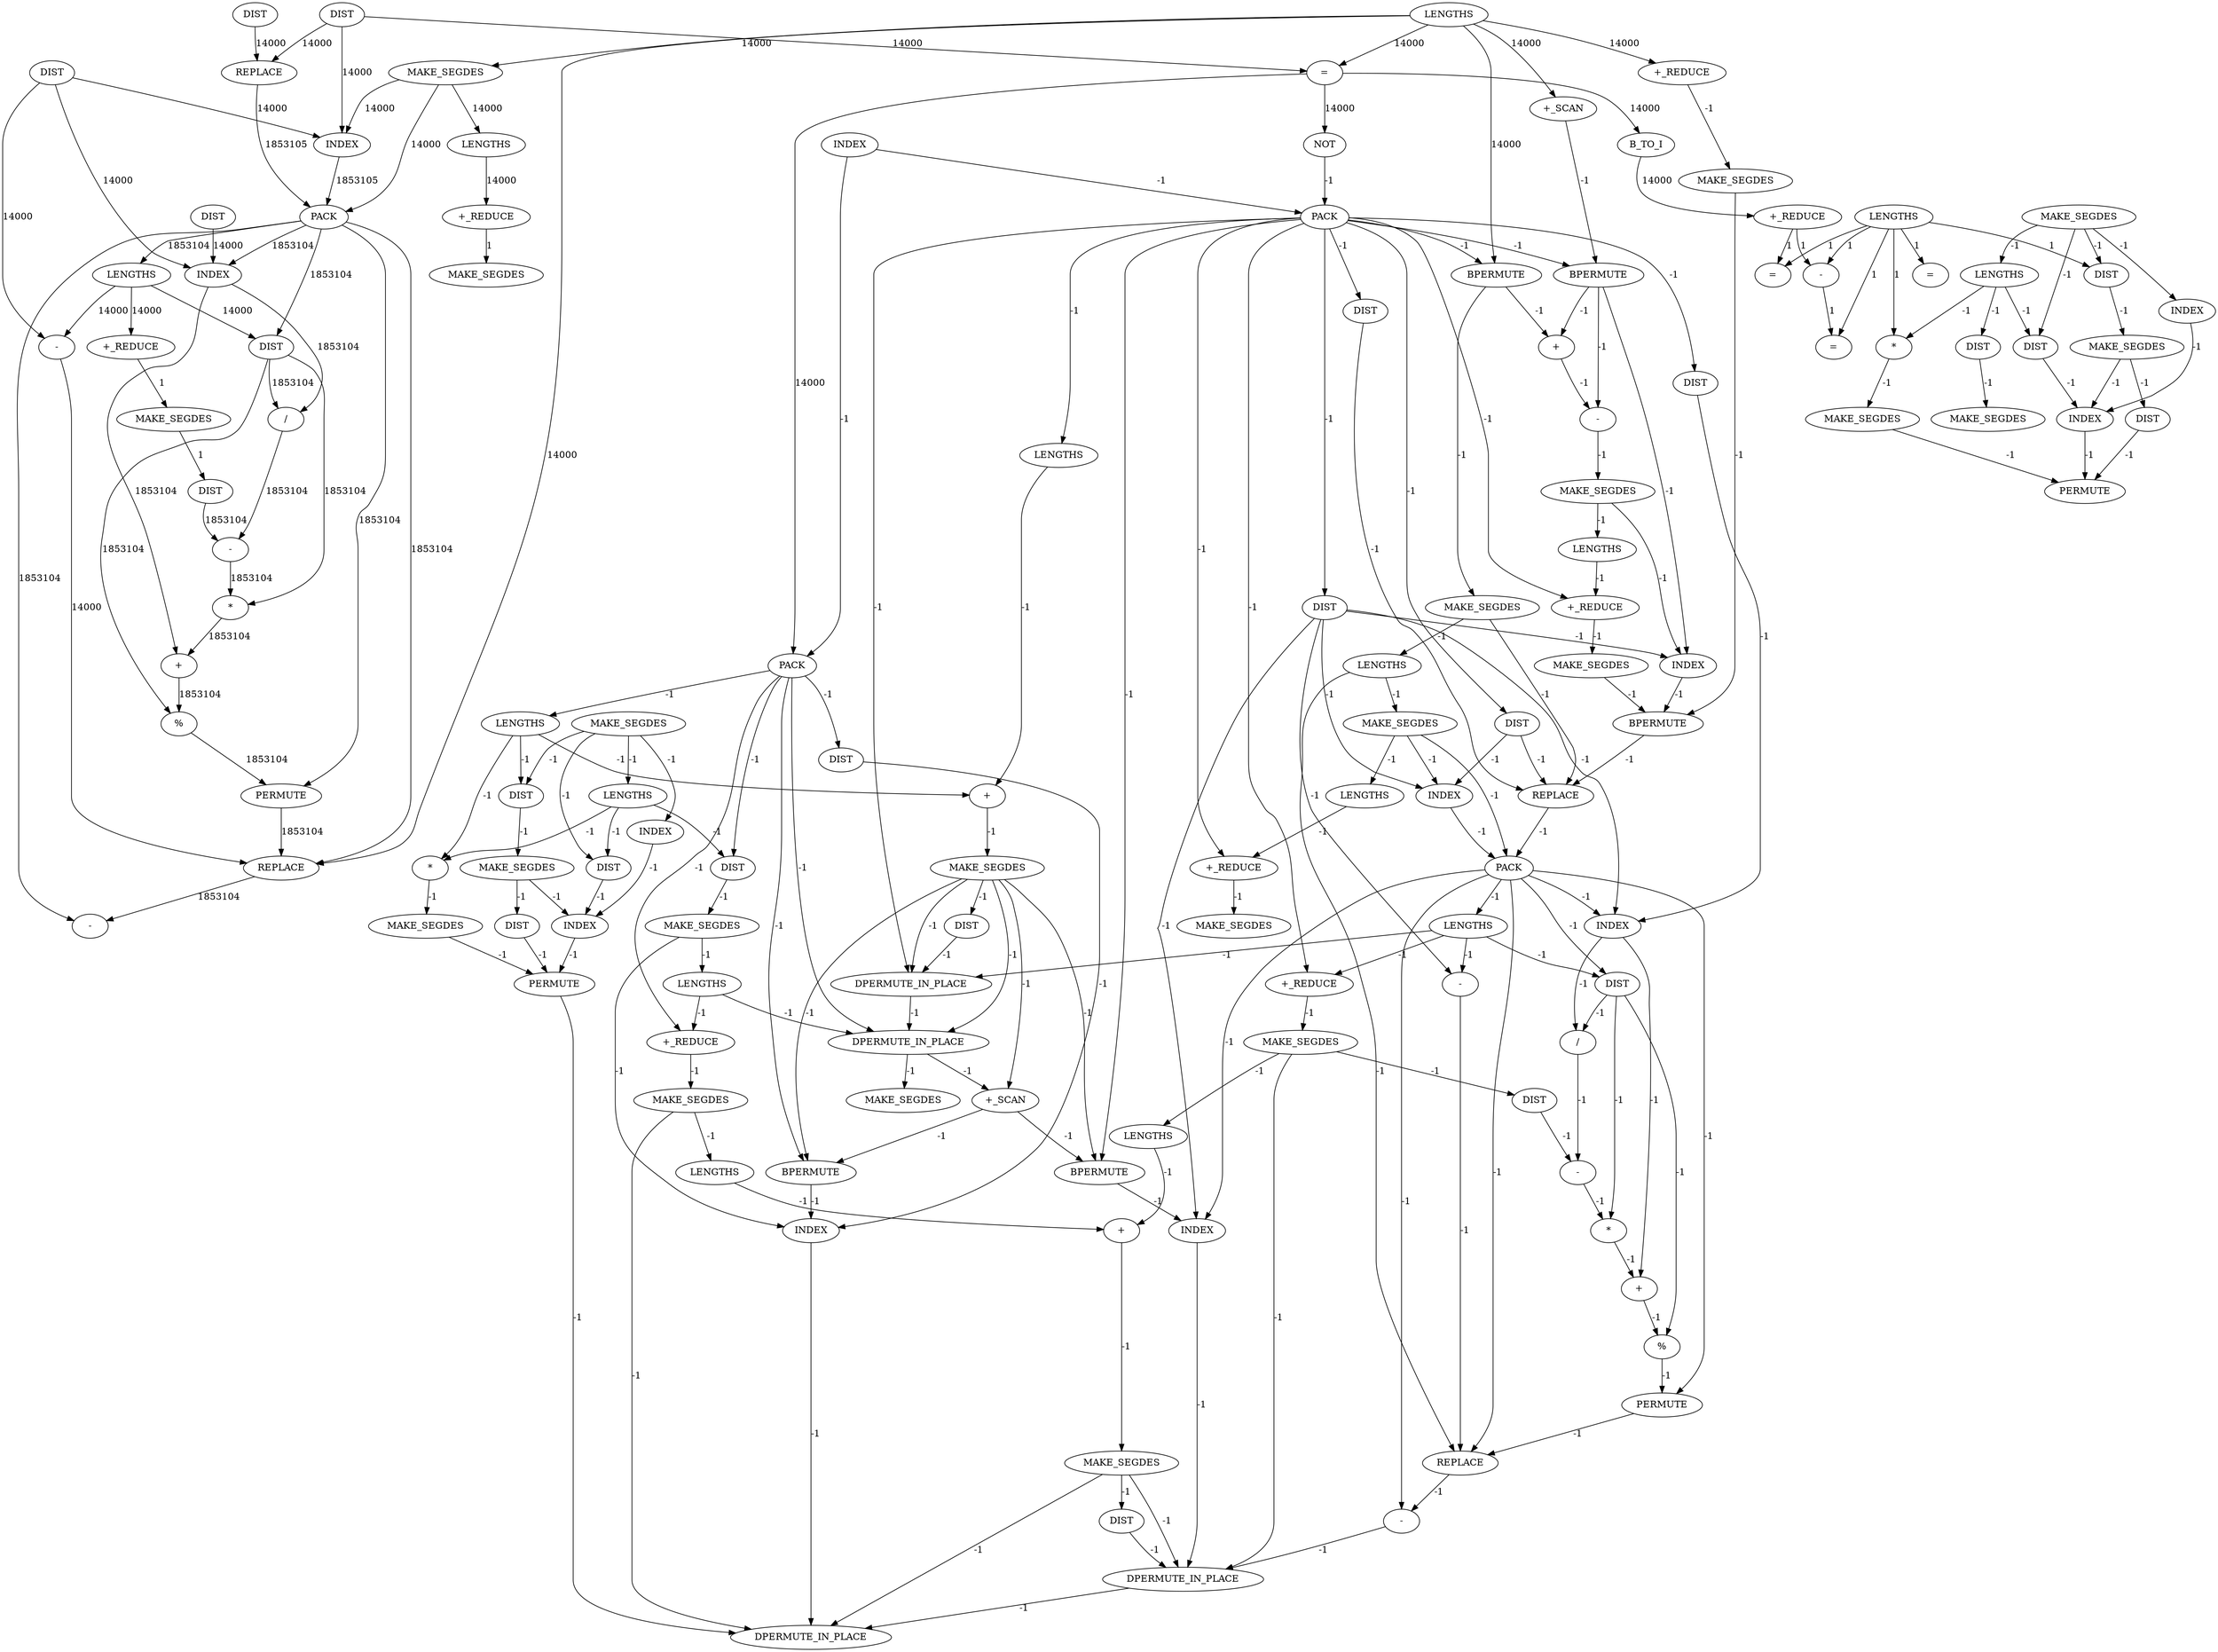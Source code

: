 digraph {
	cg_A_INST_12704 [label=PERMUTE cost=0]
	cg_A_INST_12688 [label=INDEX cost=0]
	cg_A_INST_16436 [label=DPERMUTE_IN_PLACE cost=0]
	cg_A_INST_16434 [label=DPERMUTE_IN_PLACE cost=0]
	cg_A_INST_12521 [label=DIST cost=516]
	cg_A_INST_12980 [label="+" cost=0]
	cg_A_INST_12684 [label=DIST cost=0]
	cg_A_INST_13023 [label=REPLACE cost=0]
	cg_A_INST_12361 [label=B_TO_I cost=17802]
	cg_A_INST_12403 [label=DIST cost=0]
	cg_A_INST_12411 [label=MAKE_SEGDES cost=0]
	cg_A_INST_12995 [label=PERMUTE cost=0]
	cg_A_INST_12463 [label=MAKE_SEGDES cost=6665]
	cg_A_INST_12971 [label="/" cost=0]
	cg_A_INST_13155 [label=MAKE_SEGDES cost=0]
	cg_A_INST_1574 [label="=" cost=473]
	cg_A_INST_12359 [label=DIST cost=2365]
	cg_A_INST_12588 [label="*" cost=4946634]
	cg_A_INST_12747 [label=BPERMUTE cost=0]
	cg_A_INST_13013 [label="-" cost=0]
	cg_A_INST_12737 [label=BPERMUTE cost=0]
	cg_A_INST_12824 [label=DIST cost=0]
	cg_A_INST_12709 [label=MAKE_SEGDES cost=0]
	cg_A_INST_12886 [label="+_REDUCE" cost=0]
	cg_A_INST_12952 [label=MAKE_SEGDES cost=0]
	cg_A_INST_13135 [label=DIST cost=0]
	cg_A_INST_12585 [label="-" cost=4095879]
	cg_A_INST_13194 [label=INDEX cost=0]
	cg_A_INST_12838 [label=REPLACE cost=0]
	cg_A_INST_12435 [label=DIST cost=129]
	cg_A_INST_12771 [label=MAKE_SEGDES cost=0]
	cg_A_INST_1565 [label=LENGTHS cost=172]
	cg_A_INST_12692 [label=MAKE_SEGDES cost=0]
	cg_A_INST_13108 [label="+_SCAN" cost=0]
	cg_A_INST_12606 [label=PERMUTE cost=3827215]
	cg_A_INST_12423 [label=PERMUTE cost=0]
	cg_A_INST_12847 [label=LENGTHS cost=0]
	cg_A_INST_13083 [label=DIST cost=0]
	cg_A_INST_1649 [label=NOT cost=0]
	cg_A_INST_12787 [label=LENGTHS cost=0]
	cg_A_INST_12963 [label=DIST cost=0]
	cg_A_INST_12383 [label=MAKE_SEGDES cost=0]
	cg_A_INST_13153 [label="+_REDUCE" cost=0]
	cg_A_INST_16435 [label=DPERMUTE_IN_PLACE cost=0]
	cg_A_INST_12375 [label=DIST cost=0]
	cg_A_INST_1601 [label="=" cost=129]
	cg_A_INST_1643 [label=PACK cost=0]
	cg_A_INST_13231 [label=LENGTHS cost=0]
	cg_A_INST_12974 [label="-" cost=0]
	cg_A_INST_12591 [label="+" cost=4541316]
	cg_A_INST_12664 [label=MAKE_SEGDES cost=0]
	cg_A_INST_12817 [label=MAKE_SEGDES cost=0]
	cg_A_INST_12852 [label=MAKE_SEGDES cost=0]
	cg_A_INST_12400 [label=INDEX cost=0]
	cg_A_INST_12727 [label="+_SCAN" cost=0]
	cg_A_INST_1651 [label=PACK cost=0]
	cg_A_INST_12762 [label="+" cost=0]
	cg_A_INST_12407 [label=INDEX cost=0]
	cg_A_INST_12798 [label="+_REDUCE" cost=0]
	cg_A_INST_1571 [label="-" cost=516]
	cg_A_INST_12369 [label=LENGTHS cost=0]
	cg_A_INST_12884 [label=LENGTHS cost=0]
	cg_A_INST_12410 [label="*" cost=0]
	cg_A_INST_13071 [label=LENGTHS cost=0]
	cg_A_INST_16437 [label=DPERMUTE_IN_PLACE cost=0]
	cg_A_INST_12497 [label="+_REDUCE" cost=2107]
	cg_A_INST_12947 [label=DIST cost=0]
	cg_A_INST_13118 [label=BPERMUTE cost=0]
	cg_A_INST_12428 [label=MAKE_SEGDES cost=0]
	cg_A_INST_12646 [label=LENGTHS cost=0]
	cg_A_INST_12708 [label=DIST cost=0]
	cg_A_INST_12691 [label="*" cost=0]
	cg_A_INST_12673 [label=DIST cost=0]
	cg_A_INST_12791 [label=MAKE_SEGDES cost=0]
	cg_A_INST_12789 [label="+_REDUCE" cost=0]
	cg_A_INST_12529 [label=LENGTHS cost=14964]
	cg_A_INST_1658 [label=MAKE_SEGDES cost=0]
	cg_A_INST_12887 [label=MAKE_SEGDES cost=0]
	cg_A_INST_1595 [label=MAKE_SEGDES cost=0]
	cg_A_INST_12656 [label=DIST cost=0]
	cg_A_INST_12562 [label="+_REDUCE" cost=2193]
	cg_A_INST_12650 [label=LENGTHS cost=0]
	cg_A_INST_13072 [label="+" cost=0]
	cg_A_INST_12624 [label="-" cost=35045]
	cg_A_INST_1563 [label="=" cost=6235]
	cg_A_INST_12356 [label=LENGTHS cost=30917]
	cg_A_INST_13234 [label=LENGTHS cost=0]
	cg_A_INST_12498 [label=MAKE_SEGDES cost=86]
	cg_A_INST_12574 [label=DIST cost=86]
	cg_A_INST_1633 [label="-" cost=3178818]
	cg_A_INST_12681 [label=INDEX cost=0]
	cg_A_INST_12595 [label="%" cost=8987860]
	cg_A_INST_13246 [label=DIST cost=0]
	cg_A_INST_12634 [label=REPLACE cost=2844579]
	cg_A_INST_13047 [label=LENGTHS cost=0]
	cg_A_INST_12563 [label=MAKE_SEGDES cost=172]
	cg_A_INST_12449 [label=REPLACE cost=118336]
	cg_A_INST_12935 [label=INDEX cost=0]
	cg_A_INST_12867 [label=INDEX cost=0]
	cg_A_INST_12918 [label=LENGTHS cost=0]
	cg_A_INST_12508 [label=PACK cost=7526849]
	cg_A_INST_12474 [label=DIST cost=43]
	cg_A_INST_12768 [label="-" cost=0]
	cg_A_INST_12977 [label="*" cost=0]
	cg_A_INST_1700 [label="-" cost=0]
	cg_A_INST_12582 [label="/" cost=11872730]
	cg_A_INST_12951 [label="+_REDUCE" cost=0]
	cg_A_INST_12778 [label=DIST cost=0]
	cg_A_INST_12392 [label=DIST cost=0]
	cg_A_INST_12363 [label="+_REDUCE" cost=3956]
	cg_A_INST_12782 [label=INDEX cost=0]
	cg_A_INST_13077 [label=MAKE_SEGDES cost=0]
	cg_A_INST_12558 [label=DIST cost=13932]
	cg_A_INST_12800 [label=MAKE_SEGDES cost=0]
	cg_A_INST_12897 [label=PACK cost=0]
	cg_A_INST_12810 [label=BPERMUTE cost=0]
	cg_A_INST_13166 [label=BPERMUTE cost=0]
	cg_A_INST_12829 [label=DIST cost=0]
	cg_A_INST_12546 [label=INDEX cost=60415]
	cg_A_INST_12910 [label=DIST cost=0]
	cg_A_INST_12495 [label=LENGTHS cost=5375]
	cg_A_INST_13240 [label=MAKE_SEGDES cost=0]
	cg_A_INST_12984 [label="%" cost=0]
	cg_A_INST_13146 [label=INDEX cost=0]
	cg_A_INST_12427 [label=DIST cost=0]
	cg_A_INST_12478 [label=INDEX cost=59770]
	cg_A_INST_13275 [label=MAKE_SEGDES cost=0]
	cg_A_INST_13235 [label="+" cost=0]
	cg_A_INST_1588 [label="=" cost=129]
	cg_A_INST_1638 [label=INDEX cost=0]
	cg_A_INST_12704 -> cg_A_INST_16437 [label=-1 cost=-1]
	cg_A_INST_12688 -> cg_A_INST_12704 [label=-1 cost=-1]
	cg_A_INST_16436 -> cg_A_INST_16437 [label=-1 cost=-1]
	cg_A_INST_16434 -> cg_A_INST_16435 [label=-1 cost=-1]
	cg_A_INST_12521 -> cg_A_INST_12546 [label=14000 cost=14000]
	cg_A_INST_12980 -> cg_A_INST_12984 [label=-1 cost=-1]
	cg_A_INST_12684 -> cg_A_INST_12688 [label=-1 cost=-1]
	cg_A_INST_13023 -> cg_A_INST_1700 [label=-1 cost=-1]
	cg_A_INST_12361 -> cg_A_INST_12363 [label=14000 cost=14000]
	cg_A_INST_12403 -> cg_A_INST_12407 [label=-1 cost=-1]
	cg_A_INST_12411 -> cg_A_INST_12423 [label=-1 cost=-1]
	cg_A_INST_12995 -> cg_A_INST_13023 [label=-1 cost=-1]
	cg_A_INST_12463 -> cg_A_INST_12478 [label=14000 cost=14000]
	cg_A_INST_12463 -> cg_A_INST_12495 [label=14000 cost=14000]
	cg_A_INST_12463 -> cg_A_INST_12508 [label=14000 cost=14000]
	cg_A_INST_12971 -> cg_A_INST_12974 [label=-1 cost=-1]
	cg_A_INST_13155 -> cg_A_INST_13231 [label=-1 cost=-1]
	cg_A_INST_13155 -> cg_A_INST_16437 [label=-1 cost=-1]
	cg_A_INST_12359 -> cg_A_INST_1563 [label=14000 cost=14000]
	cg_A_INST_12359 -> cg_A_INST_12449 [label=14000 cost=14000]
	cg_A_INST_12359 -> cg_A_INST_12478 [label=14000 cost=14000]
	cg_A_INST_12588 -> cg_A_INST_12591 [label=1853104 cost=1853104]
	cg_A_INST_12747 -> cg_A_INST_12762 [label=-1 cost=-1]
	cg_A_INST_12747 -> cg_A_INST_12768 [label=-1 cost=-1]
	cg_A_INST_12747 -> cg_A_INST_12782 [label=-1 cost=-1]
	cg_A_INST_13013 -> cg_A_INST_13023 [label=-1 cost=-1]
	cg_A_INST_12737 -> cg_A_INST_12762 [label=-1 cost=-1]
	cg_A_INST_12737 -> cg_A_INST_12817 [label=-1 cost=-1]
	cg_A_INST_12824 -> cg_A_INST_12838 [label=-1 cost=-1]
	cg_A_INST_12709 -> cg_A_INST_13047 [label=-1 cost=-1]
	cg_A_INST_12709 -> cg_A_INST_13146 [label=-1 cost=-1]
	cg_A_INST_12886 -> cg_A_INST_12887 [label=-1 cost=-1]
	cg_A_INST_12952 -> cg_A_INST_12963 [label=-1 cost=-1]
	cg_A_INST_12952 -> cg_A_INST_13234 [label=-1 cost=-1]
	cg_A_INST_12952 -> cg_A_INST_16436 [label=-1 cost=-1]
	cg_A_INST_13135 -> cg_A_INST_13146 [label=-1 cost=-1]
	cg_A_INST_12585 -> cg_A_INST_12588 [label=1853104 cost=1853104]
	cg_A_INST_13194 -> cg_A_INST_16436 [label=-1 cost=-1]
	cg_A_INST_12838 -> cg_A_INST_12897 [label=-1 cost=-1]
	cg_A_INST_12435 -> cg_A_INST_12449 [label=14000 cost=14000]
	cg_A_INST_12771 -> cg_A_INST_12782 [label=-1 cost=-1]
	cg_A_INST_12771 -> cg_A_INST_12787 [label=-1 cost=-1]
	cg_A_INST_1565 -> cg_A_INST_1571 [label=1 cost=1]
	cg_A_INST_1565 -> cg_A_INST_1574 [label=1 cost=1]
	cg_A_INST_1565 -> cg_A_INST_1588 [label=1 cost=1]
	cg_A_INST_1565 -> cg_A_INST_12375 [label=1 cost=1]
	cg_A_INST_1565 -> cg_A_INST_12410 [label=1 cost=1]
	cg_A_INST_1565 -> cg_A_INST_1601 [label=1 cost=1]
	cg_A_INST_12692 -> cg_A_INST_12704 [label=-1 cost=-1]
	cg_A_INST_13108 -> cg_A_INST_13118 [label=-1 cost=-1]
	cg_A_INST_13108 -> cg_A_INST_13166 [label=-1 cost=-1]
	cg_A_INST_12606 -> cg_A_INST_12634 [label=1853104 cost=1853104]
	cg_A_INST_12847 -> cg_A_INST_12852 [label=-1 cost=-1]
	cg_A_INST_12847 -> cg_A_INST_13023 [label=-1 cost=-1]
	cg_A_INST_13083 -> cg_A_INST_16434 [label=-1 cost=-1]
	cg_A_INST_1649 -> cg_A_INST_1651 [label=-1 cost=-1]
	cg_A_INST_12787 -> cg_A_INST_12789 [label=-1 cost=-1]
	cg_A_INST_12963 -> cg_A_INST_12974 [label=-1 cost=-1]
	cg_A_INST_12383 -> cg_A_INST_12392 [label=-1 cost=-1]
	cg_A_INST_12383 -> cg_A_INST_12407 [label=-1 cost=-1]
	cg_A_INST_13153 -> cg_A_INST_13155 [label=-1 cost=-1]
	cg_A_INST_16435 -> cg_A_INST_13108 [label=-1 cost=-1]
	cg_A_INST_16435 -> cg_A_INST_13275 [label=-1 cost=-1]
	cg_A_INST_12375 -> cg_A_INST_12383 [label=-1 cost=-1]
	cg_A_INST_1643 -> cg_A_INST_12646 [label=-1 cost=-1]
	cg_A_INST_1643 -> cg_A_INST_12708 [label=-1 cost=-1]
	cg_A_INST_1643 -> cg_A_INST_16435 [label=-1 cost=-1]
	cg_A_INST_1643 -> cg_A_INST_13118 [label=-1 cost=-1]
	cg_A_INST_1643 -> cg_A_INST_13135 [label=-1 cost=-1]
	cg_A_INST_1643 -> cg_A_INST_13153 [label=-1 cost=-1]
	cg_A_INST_13231 -> cg_A_INST_13235 [label=-1 cost=-1]
	cg_A_INST_12974 -> cg_A_INST_12977 [label=-1 cost=-1]
	cg_A_INST_12591 -> cg_A_INST_12595 [label=1853104 cost=1853104]
	cg_A_INST_12664 -> cg_A_INST_12673 [label=-1 cost=-1]
	cg_A_INST_12664 -> cg_A_INST_12688 [label=-1 cost=-1]
	cg_A_INST_12817 -> cg_A_INST_12838 [label=-1 cost=-1]
	cg_A_INST_12817 -> cg_A_INST_12847 [label=-1 cost=-1]
	cg_A_INST_12852 -> cg_A_INST_12867 [label=-1 cost=-1]
	cg_A_INST_12852 -> cg_A_INST_12884 [label=-1 cost=-1]
	cg_A_INST_12852 -> cg_A_INST_12897 [label=-1 cost=-1]
	cg_A_INST_12400 -> cg_A_INST_12407 [label=-1 cost=-1]
	cg_A_INST_12727 -> cg_A_INST_12747 [label=-1 cost=-1]
	cg_A_INST_1651 -> cg_A_INST_12737 [label=-1 cost=-1]
	cg_A_INST_1651 -> cg_A_INST_12747 [label=-1 cost=-1]
	cg_A_INST_1651 -> cg_A_INST_12778 [label=-1 cost=-1]
	cg_A_INST_1651 -> cg_A_INST_12789 [label=-1 cost=-1]
	cg_A_INST_1651 -> cg_A_INST_12824 [label=-1 cost=-1]
	cg_A_INST_1651 -> cg_A_INST_12829 [label=-1 cost=-1]
	cg_A_INST_1651 -> cg_A_INST_12886 [label=-1 cost=-1]
	cg_A_INST_1651 -> cg_A_INST_12910 [label=-1 cost=-1]
	cg_A_INST_1651 -> cg_A_INST_12951 [label=-1 cost=-1]
	cg_A_INST_1651 -> cg_A_INST_13071 [label=-1 cost=-1]
	cg_A_INST_1651 -> cg_A_INST_16434 [label=-1 cost=-1]
	cg_A_INST_1651 -> cg_A_INST_13166 [label=-1 cost=-1]
	cg_A_INST_12762 -> cg_A_INST_12768 [label=-1 cost=-1]
	cg_A_INST_12407 -> cg_A_INST_12423 [label=-1 cost=-1]
	cg_A_INST_12798 -> cg_A_INST_12800 [label=-1 cost=-1]
	cg_A_INST_1571 -> cg_A_INST_1601 [label=1 cost=1]
	cg_A_INST_12369 -> cg_A_INST_12403 [label=-1 cost=-1]
	cg_A_INST_12369 -> cg_A_INST_12410 [label=-1 cost=-1]
	cg_A_INST_12369 -> cg_A_INST_12427 [label=-1 cost=-1]
	cg_A_INST_12884 -> cg_A_INST_12886 [label=-1 cost=-1]
	cg_A_INST_12410 -> cg_A_INST_12411 [label=-1 cost=-1]
	cg_A_INST_13071 -> cg_A_INST_13072 [label=-1 cost=-1]
	cg_A_INST_12497 -> cg_A_INST_12498 [label=1 cost=1]
	cg_A_INST_12947 -> cg_A_INST_12971 [label=-1 cost=-1]
	cg_A_INST_12947 -> cg_A_INST_12977 [label=-1 cost=-1]
	cg_A_INST_12947 -> cg_A_INST_12984 [label=-1 cost=-1]
	cg_A_INST_13118 -> cg_A_INST_13146 [label=-1 cost=-1]
	cg_A_INST_12646 -> cg_A_INST_12656 [label=-1 cost=-1]
	cg_A_INST_12646 -> cg_A_INST_12691 [label=-1 cost=-1]
	cg_A_INST_12646 -> cg_A_INST_13072 [label=-1 cost=-1]
	cg_A_INST_12708 -> cg_A_INST_12709 [label=-1 cost=-1]
	cg_A_INST_12691 -> cg_A_INST_12692 [label=-1 cost=-1]
	cg_A_INST_12673 -> cg_A_INST_12704 [label=-1 cost=-1]
	cg_A_INST_12791 -> cg_A_INST_12810 [label=-1 cost=-1]
	cg_A_INST_12789 -> cg_A_INST_12791 [label=-1 cost=-1]
	cg_A_INST_12529 -> cg_A_INST_12558 [label=14000 cost=14000]
	cg_A_INST_12529 -> cg_A_INST_12562 [label=14000 cost=14000]
	cg_A_INST_12529 -> cg_A_INST_12624 [label=14000 cost=14000]
	cg_A_INST_1658 -> cg_A_INST_12650 [label=-1 cost=-1]
	cg_A_INST_1658 -> cg_A_INST_12656 [label=-1 cost=-1]
	cg_A_INST_1658 -> cg_A_INST_12681 [label=-1 cost=-1]
	cg_A_INST_1658 -> cg_A_INST_12684 [label=-1 cost=-1]
	cg_A_INST_1595 -> cg_A_INST_12369 [label=-1 cost=-1]
	cg_A_INST_1595 -> cg_A_INST_12375 [label=-1 cost=-1]
	cg_A_INST_1595 -> cg_A_INST_12400 [label=-1 cost=-1]
	cg_A_INST_1595 -> cg_A_INST_12403 [label=-1 cost=-1]
	cg_A_INST_12656 -> cg_A_INST_12664 [label=-1 cost=-1]
	cg_A_INST_12562 -> cg_A_INST_12563 [label=1 cost=1]
	cg_A_INST_12650 -> cg_A_INST_12684 [label=-1 cost=-1]
	cg_A_INST_12650 -> cg_A_INST_12691 [label=-1 cost=-1]
	cg_A_INST_12650 -> cg_A_INST_12708 [label=-1 cost=-1]
	cg_A_INST_13072 -> cg_A_INST_13077 [label=-1 cost=-1]
	cg_A_INST_12624 -> cg_A_INST_12634 [label=14000 cost=14000]
	cg_A_INST_1563 -> cg_A_INST_12361 [label=14000 cost=14000]
	cg_A_INST_1563 -> cg_A_INST_1643 [label=14000 cost=14000]
	cg_A_INST_1563 -> cg_A_INST_1649 [label=14000 cost=14000]
	cg_A_INST_12356 -> cg_A_INST_1563 [label=14000 cost=14000]
	cg_A_INST_12356 -> cg_A_INST_12463 [label=14000 cost=14000]
	cg_A_INST_12356 -> cg_A_INST_12634 [label=14000 cost=14000]
	cg_A_INST_12356 -> cg_A_INST_12727 [label=14000 cost=14000]
	cg_A_INST_12356 -> cg_A_INST_12737 [label=14000 cost=14000]
	cg_A_INST_12356 -> cg_A_INST_12798 [label=14000 cost=14000]
	cg_A_INST_13234 -> cg_A_INST_13235 [label=-1 cost=-1]
	cg_A_INST_12574 -> cg_A_INST_12585 [label=1853104 cost=1853104]
	cg_A_INST_12681 -> cg_A_INST_12688 [label=-1 cost=-1]
	cg_A_INST_12595 -> cg_A_INST_12606 [label=1853104 cost=1853104]
	cg_A_INST_13246 -> cg_A_INST_16436 [label=-1 cost=-1]
	cg_A_INST_12634 -> cg_A_INST_1633 [label=1853104 cost=1853104]
	cg_A_INST_13047 -> cg_A_INST_16435 [label=-1 cost=-1]
	cg_A_INST_13047 -> cg_A_INST_13153 [label=-1 cost=-1]
	cg_A_INST_12563 -> cg_A_INST_12574 [label=1 cost=1]
	cg_A_INST_12449 -> cg_A_INST_12508 [label=1853105 cost=1853105]
	cg_A_INST_12935 -> cg_A_INST_12971 [label=-1 cost=-1]
	cg_A_INST_12935 -> cg_A_INST_12980 [label=-1 cost=-1]
	cg_A_INST_12867 -> cg_A_INST_12897 [label=-1 cost=-1]
	cg_A_INST_12918 -> cg_A_INST_12947 [label=-1 cost=-1]
	cg_A_INST_12918 -> cg_A_INST_12951 [label=-1 cost=-1]
	cg_A_INST_12918 -> cg_A_INST_13013 [label=-1 cost=-1]
	cg_A_INST_12918 -> cg_A_INST_16434 [label=-1 cost=-1]
	cg_A_INST_12508 -> cg_A_INST_12529 [label=1853104 cost=1853104]
	cg_A_INST_12508 -> cg_A_INST_12546 [label=1853104 cost=1853104]
	cg_A_INST_12508 -> cg_A_INST_12558 [label=1853104 cost=1853104]
	cg_A_INST_12508 -> cg_A_INST_12606 [label=1853104 cost=1853104]
	cg_A_INST_12508 -> cg_A_INST_12634 [label=1853104 cost=1853104]
	cg_A_INST_12508 -> cg_A_INST_1633 [label=1853104 cost=1853104]
	cg_A_INST_12474 -> cg_A_INST_12478 [label=14000 cost=14000]
	cg_A_INST_12474 -> cg_A_INST_12546 [label=14000 cost=14000]
	cg_A_INST_12474 -> cg_A_INST_12624 [label=14000 cost=14000]
	cg_A_INST_12768 -> cg_A_INST_12771 [label=-1 cost=-1]
	cg_A_INST_12977 -> cg_A_INST_12980 [label=-1 cost=-1]
	cg_A_INST_1700 -> cg_A_INST_16436 [label=-1 cost=-1]
	cg_A_INST_12582 -> cg_A_INST_12585 [label=1853104 cost=1853104]
	cg_A_INST_12951 -> cg_A_INST_12952 [label=-1 cost=-1]
	cg_A_INST_12778 -> cg_A_INST_12782 [label=-1 cost=-1]
	cg_A_INST_12778 -> cg_A_INST_12867 [label=-1 cost=-1]
	cg_A_INST_12778 -> cg_A_INST_12935 [label=-1 cost=-1]
	cg_A_INST_12778 -> cg_A_INST_13013 [label=-1 cost=-1]
	cg_A_INST_12778 -> cg_A_INST_13194 [label=-1 cost=-1]
	cg_A_INST_12392 -> cg_A_INST_12423 [label=-1 cost=-1]
	cg_A_INST_12363 -> cg_A_INST_1571 [label=1 cost=1]
	cg_A_INST_12363 -> cg_A_INST_1588 [label=1 cost=1]
	cg_A_INST_12782 -> cg_A_INST_12810 [label=-1 cost=-1]
	cg_A_INST_13077 -> cg_A_INST_13083 [label=-1 cost=-1]
	cg_A_INST_13077 -> cg_A_INST_16434 [label=-1 cost=-1]
	cg_A_INST_13077 -> cg_A_INST_16435 [label=-1 cost=-1]
	cg_A_INST_13077 -> cg_A_INST_13108 [label=-1 cost=-1]
	cg_A_INST_13077 -> cg_A_INST_13118 [label=-1 cost=-1]
	cg_A_INST_13077 -> cg_A_INST_13166 [label=-1 cost=-1]
	cg_A_INST_12558 -> cg_A_INST_12582 [label=1853104 cost=1853104]
	cg_A_INST_12558 -> cg_A_INST_12588 [label=1853104 cost=1853104]
	cg_A_INST_12558 -> cg_A_INST_12595 [label=1853104 cost=1853104]
	cg_A_INST_12800 -> cg_A_INST_12810 [label=-1 cost=-1]
	cg_A_INST_12897 -> cg_A_INST_12918 [label=-1 cost=-1]
	cg_A_INST_12897 -> cg_A_INST_12935 [label=-1 cost=-1]
	cg_A_INST_12897 -> cg_A_INST_12947 [label=-1 cost=-1]
	cg_A_INST_12897 -> cg_A_INST_12995 [label=-1 cost=-1]
	cg_A_INST_12897 -> cg_A_INST_13023 [label=-1 cost=-1]
	cg_A_INST_12897 -> cg_A_INST_1700 [label=-1 cost=-1]
	cg_A_INST_12897 -> cg_A_INST_13194 [label=-1 cost=-1]
	cg_A_INST_12810 -> cg_A_INST_12838 [label=-1 cost=-1]
	cg_A_INST_13166 -> cg_A_INST_13194 [label=-1 cost=-1]
	cg_A_INST_12829 -> cg_A_INST_12838 [label=-1 cost=-1]
	cg_A_INST_12829 -> cg_A_INST_12867 [label=-1 cost=-1]
	cg_A_INST_12546 -> cg_A_INST_12582 [label=1853104 cost=1853104]
	cg_A_INST_12546 -> cg_A_INST_12591 [label=1853104 cost=1853104]
	cg_A_INST_12910 -> cg_A_INST_12935 [label=-1 cost=-1]
	cg_A_INST_12495 -> cg_A_INST_12497 [label=14000 cost=14000]
	cg_A_INST_13240 -> cg_A_INST_13246 [label=-1 cost=-1]
	cg_A_INST_13240 -> cg_A_INST_16436 [label=-1 cost=-1]
	cg_A_INST_13240 -> cg_A_INST_16437 [label=-1 cost=-1]
	cg_A_INST_12984 -> cg_A_INST_12995 [label=-1 cost=-1]
	cg_A_INST_13146 -> cg_A_INST_16437 [label=-1 cost=-1]
	cg_A_INST_12427 -> cg_A_INST_12428 [label=-1 cost=-1]
	cg_A_INST_12478 -> cg_A_INST_12508 [label=1853105 cost=1853105]
	cg_A_INST_13235 -> cg_A_INST_13240 [label=-1 cost=-1]
	cg_A_INST_1638 -> cg_A_INST_1643 [label=-1 cost=-1]
	cg_A_INST_1638 -> cg_A_INST_1651 [label=-1 cost=-1]
}
